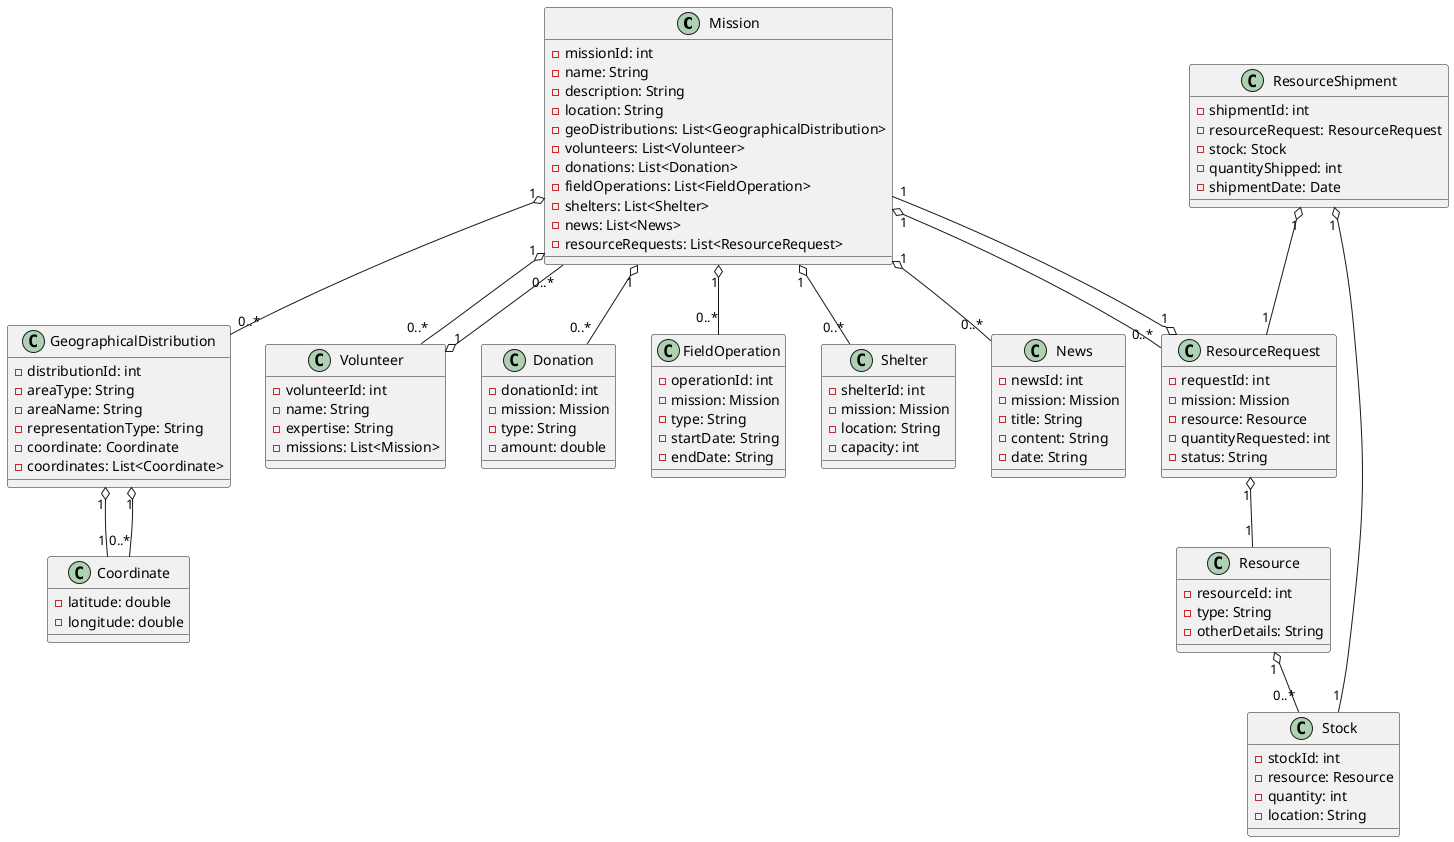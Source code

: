 @startuml

class Mission {
    - missionId: int
    - name: String
    - description: String
    - location: String
    - geoDistributions: List<GeographicalDistribution>
    - volunteers: List<Volunteer>
    - donations: List<Donation>
    - fieldOperations: List<FieldOperation>
    - shelters: List<Shelter>
    - news: List<News>
    - resourceRequests: List<ResourceRequest>
}

class GeographicalDistribution {
    - distributionId: int
    - areaType: String
    - areaName: String
    - representationType: String
    - coordinate: Coordinate
    - coordinates: List<Coordinate>
}

class Coordinate {
    - latitude: double
    - longitude: double
}

class Volunteer {
    - volunteerId: int
    - name: String
    - expertise: String
    - missions: List<Mission>
}

class Donation {
    - donationId: int
    - mission: Mission
    - type: String
    - amount: double
}

class FieldOperation {
    - operationId: int
    - mission: Mission
    - type: String
    - startDate: String
    - endDate: String
}

class Shelter {
    - shelterId: int
    - mission: Mission
    - location: String
    - capacity: int
}

class News {
    - newsId: int
    - mission: Mission
    - title: String
    - content: String
    - date: String
}

class Resource {
    - resourceId: int
    - type: String
    - otherDetails: String
}

class Stock {
    - stockId: int
    - resource: Resource
    - quantity: int
    - location: String
}

class ResourceRequest {
    - requestId: int
    - mission: Mission
    - resource: Resource
    - quantityRequested: int
    - status: String
}

class ResourceShipment {
    - shipmentId: int
    - resourceRequest: ResourceRequest
    - stock: Stock
    - quantityShipped: int
    - shipmentDate: Date
}

Mission "1" o-- "0..*" GeographicalDistribution
Mission "1" o-- "0..*" Volunteer
Mission "1" o-- "0..*" Donation
Mission "1" o-- "0..*" FieldOperation
Mission "1" o-- "0..*" Shelter
Mission "1" o-- "0..*" News
Mission "1" o-- "0..*" ResourceRequest
Resource "1" o-- "0..*" Stock
ResourceRequest "1" o-- "1" Mission
ResourceRequest "1" o-- "1" Resource
ResourceShipment "1" o-- "1" ResourceRequest
ResourceShipment "1" o-- "1" Stock
Volunteer "1" o-- "0..*" Mission
GeographicalDistribution "1" o-- "1" Coordinate
GeographicalDistribution "1" o-- "0..*" Coordinate

@enduml
